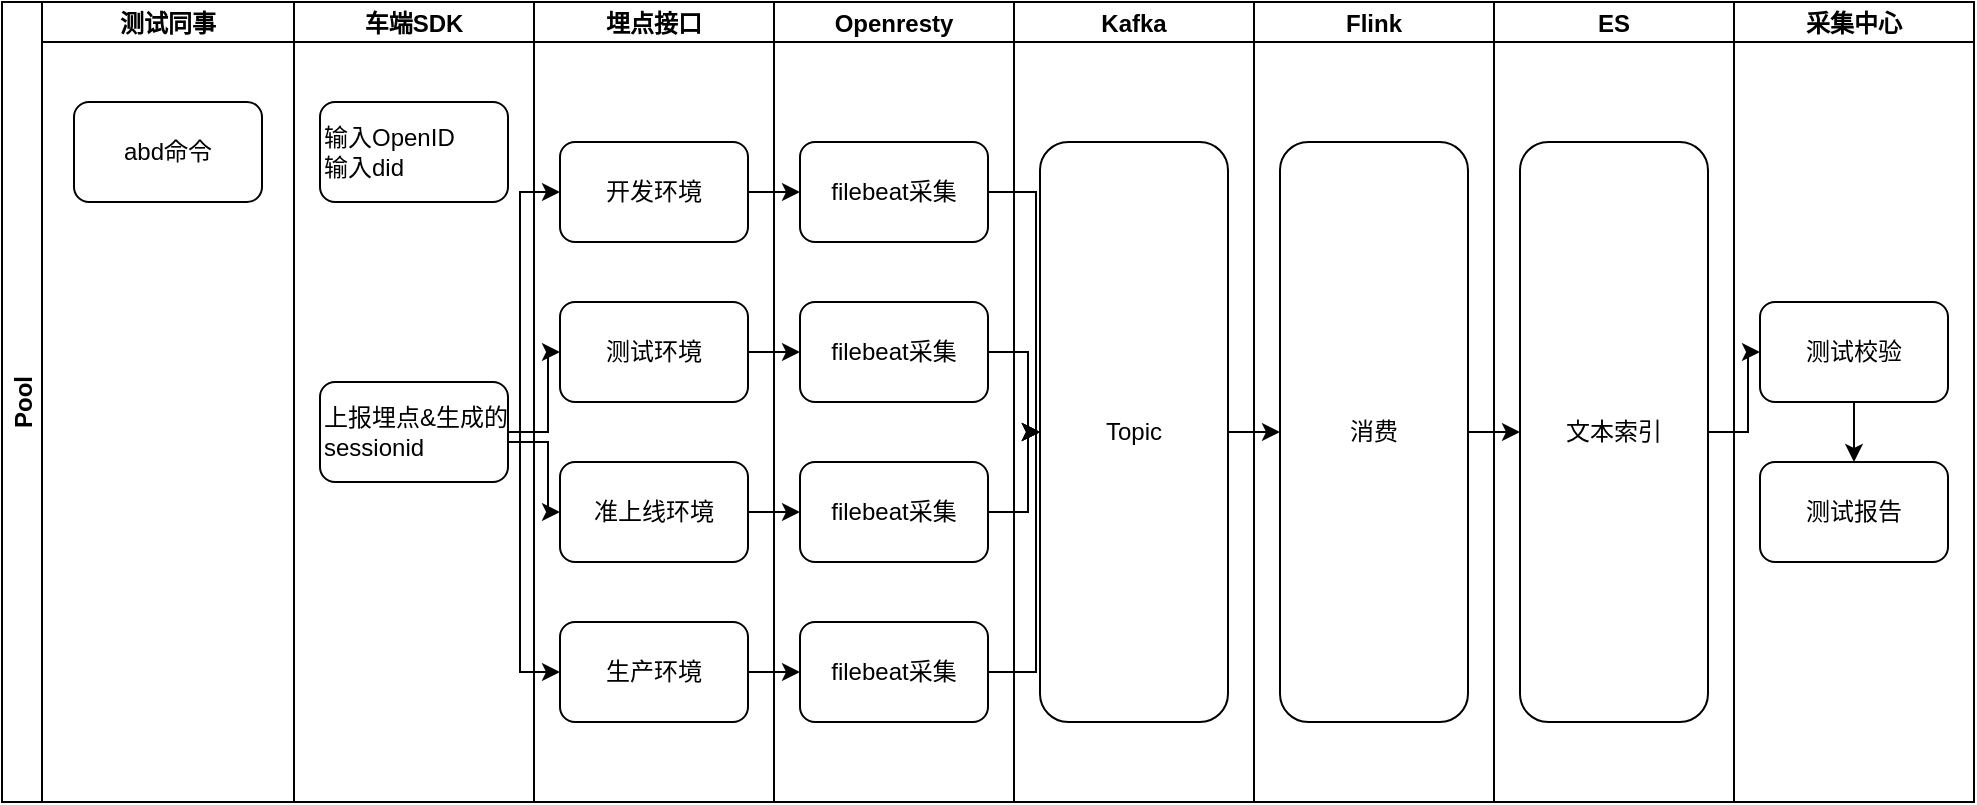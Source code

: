<mxfile version="26.1.0">
  <diagram name="第 1 页" id="IcxVNTgkz_r5w6ko9HXI">
    <mxGraphModel dx="2026" dy="1107" grid="1" gridSize="10" guides="1" tooltips="1" connect="1" arrows="1" fold="1" page="1" pageScale="1" pageWidth="827" pageHeight="1169" math="0" shadow="0">
      <root>
        <mxCell id="0" />
        <mxCell id="1" parent="0" />
        <mxCell id="Mtznmg6a9FA5QhOzfQ1I-1" value="Pool" style="swimlane;childLayout=stackLayout;resizeParent=1;resizeParentMax=0;startSize=20;horizontal=0;horizontalStack=1;" vertex="1" parent="1">
          <mxGeometry x="220" y="180" width="386" height="400" as="geometry" />
        </mxCell>
        <mxCell id="Mtznmg6a9FA5QhOzfQ1I-2" value="测试同事" style="swimlane;startSize=20;" vertex="1" parent="Mtznmg6a9FA5QhOzfQ1I-1">
          <mxGeometry x="20" width="126" height="400" as="geometry" />
        </mxCell>
        <mxCell id="Mtznmg6a9FA5QhOzfQ1I-15" value="abd命令" style="rounded=1;whiteSpace=wrap;html=1;" vertex="1" parent="Mtznmg6a9FA5QhOzfQ1I-2">
          <mxGeometry x="16" y="50" width="94" height="50" as="geometry" />
        </mxCell>
        <mxCell id="Mtznmg6a9FA5QhOzfQ1I-3" value="车端SDK" style="swimlane;startSize=20;" vertex="1" parent="Mtznmg6a9FA5QhOzfQ1I-1">
          <mxGeometry x="146" width="120" height="400" as="geometry" />
        </mxCell>
        <mxCell id="Mtznmg6a9FA5QhOzfQ1I-16" value="输入OpenID&lt;br&gt;输入did" style="rounded=1;whiteSpace=wrap;html=1;align=left;" vertex="1" parent="Mtznmg6a9FA5QhOzfQ1I-3">
          <mxGeometry x="13" y="50" width="94" height="50" as="geometry" />
        </mxCell>
        <mxCell id="Mtznmg6a9FA5QhOzfQ1I-17" value="上报埋点&amp;amp;生成的sessionid" style="rounded=1;whiteSpace=wrap;html=1;align=left;" vertex="1" parent="Mtznmg6a9FA5QhOzfQ1I-3">
          <mxGeometry x="13" y="190" width="94" height="50" as="geometry" />
        </mxCell>
        <mxCell id="Mtznmg6a9FA5QhOzfQ1I-4" value="埋点接口" style="swimlane;startSize=20;" vertex="1" parent="Mtznmg6a9FA5QhOzfQ1I-1">
          <mxGeometry x="266" width="120" height="400" as="geometry" />
        </mxCell>
        <mxCell id="Mtznmg6a9FA5QhOzfQ1I-18" value="开发环境" style="rounded=1;whiteSpace=wrap;html=1;align=center;" vertex="1" parent="Mtznmg6a9FA5QhOzfQ1I-4">
          <mxGeometry x="13" y="70" width="94" height="50" as="geometry" />
        </mxCell>
        <mxCell id="Mtznmg6a9FA5QhOzfQ1I-19" value="测试环境" style="rounded=1;whiteSpace=wrap;html=1;align=center;" vertex="1" parent="Mtznmg6a9FA5QhOzfQ1I-4">
          <mxGeometry x="13" y="150" width="94" height="50" as="geometry" />
        </mxCell>
        <mxCell id="Mtznmg6a9FA5QhOzfQ1I-20" value="准上线环境" style="rounded=1;whiteSpace=wrap;html=1;align=center;" vertex="1" parent="Mtznmg6a9FA5QhOzfQ1I-4">
          <mxGeometry x="13" y="230" width="94" height="50" as="geometry" />
        </mxCell>
        <mxCell id="Mtznmg6a9FA5QhOzfQ1I-21" value="生产环境" style="rounded=1;whiteSpace=wrap;html=1;align=center;" vertex="1" parent="Mtznmg6a9FA5QhOzfQ1I-4">
          <mxGeometry x="13" y="310" width="94" height="50" as="geometry" />
        </mxCell>
        <mxCell id="Mtznmg6a9FA5QhOzfQ1I-23" style="edgeStyle=orthogonalEdgeStyle;rounded=0;orthogonalLoop=1;jettySize=auto;html=1;exitX=1;exitY=0.5;exitDx=0;exitDy=0;entryX=0;entryY=0.5;entryDx=0;entryDy=0;" edge="1" parent="Mtznmg6a9FA5QhOzfQ1I-1" source="Mtznmg6a9FA5QhOzfQ1I-17" target="Mtznmg6a9FA5QhOzfQ1I-18">
          <mxGeometry relative="1" as="geometry">
            <Array as="points">
              <mxPoint x="259" y="215" />
              <mxPoint x="259" y="95" />
            </Array>
          </mxGeometry>
        </mxCell>
        <mxCell id="Mtznmg6a9FA5QhOzfQ1I-24" style="edgeStyle=orthogonalEdgeStyle;rounded=0;orthogonalLoop=1;jettySize=auto;html=1;exitX=1;exitY=0.5;exitDx=0;exitDy=0;entryX=0;entryY=0.5;entryDx=0;entryDy=0;" edge="1" parent="Mtznmg6a9FA5QhOzfQ1I-1" source="Mtznmg6a9FA5QhOzfQ1I-17" target="Mtznmg6a9FA5QhOzfQ1I-19">
          <mxGeometry relative="1" as="geometry" />
        </mxCell>
        <mxCell id="Mtznmg6a9FA5QhOzfQ1I-25" style="edgeStyle=orthogonalEdgeStyle;rounded=0;orthogonalLoop=1;jettySize=auto;html=1;exitX=1;exitY=0.5;exitDx=0;exitDy=0;entryX=0;entryY=0.5;entryDx=0;entryDy=0;" edge="1" parent="Mtznmg6a9FA5QhOzfQ1I-1" source="Mtznmg6a9FA5QhOzfQ1I-17" target="Mtznmg6a9FA5QhOzfQ1I-20">
          <mxGeometry relative="1" as="geometry">
            <Array as="points">
              <mxPoint x="253" y="220" />
              <mxPoint x="273" y="220" />
              <mxPoint x="273" y="255" />
            </Array>
          </mxGeometry>
        </mxCell>
        <mxCell id="Mtznmg6a9FA5QhOzfQ1I-26" style="edgeStyle=orthogonalEdgeStyle;rounded=0;orthogonalLoop=1;jettySize=auto;html=1;exitX=1;exitY=0.5;exitDx=0;exitDy=0;entryX=0;entryY=0.5;entryDx=0;entryDy=0;" edge="1" parent="Mtznmg6a9FA5QhOzfQ1I-1" source="Mtznmg6a9FA5QhOzfQ1I-17" target="Mtznmg6a9FA5QhOzfQ1I-21">
          <mxGeometry relative="1" as="geometry">
            <Array as="points">
              <mxPoint x="259" y="215" />
              <mxPoint x="259" y="335" />
            </Array>
          </mxGeometry>
        </mxCell>
        <mxCell id="Mtznmg6a9FA5QhOzfQ1I-10" value="Openresty" style="swimlane;startSize=20;" vertex="1" parent="1">
          <mxGeometry x="606" y="180" width="120" height="400" as="geometry" />
        </mxCell>
        <mxCell id="Mtznmg6a9FA5QhOzfQ1I-27" value="filebeat采集" style="rounded=1;whiteSpace=wrap;html=1;align=center;" vertex="1" parent="Mtznmg6a9FA5QhOzfQ1I-10">
          <mxGeometry x="13" y="70" width="94" height="50" as="geometry" />
        </mxCell>
        <mxCell id="Mtznmg6a9FA5QhOzfQ1I-28" value="filebeat采集" style="rounded=1;whiteSpace=wrap;html=1;align=center;" vertex="1" parent="Mtznmg6a9FA5QhOzfQ1I-10">
          <mxGeometry x="13" y="150" width="94" height="50" as="geometry" />
        </mxCell>
        <mxCell id="Mtznmg6a9FA5QhOzfQ1I-29" value="filebeat采集" style="rounded=1;whiteSpace=wrap;html=1;align=center;" vertex="1" parent="Mtznmg6a9FA5QhOzfQ1I-10">
          <mxGeometry x="13" y="230" width="94" height="50" as="geometry" />
        </mxCell>
        <mxCell id="Mtznmg6a9FA5QhOzfQ1I-30" value="filebeat采集" style="rounded=1;whiteSpace=wrap;html=1;align=center;" vertex="1" parent="Mtznmg6a9FA5QhOzfQ1I-10">
          <mxGeometry x="13" y="310" width="94" height="50" as="geometry" />
        </mxCell>
        <mxCell id="Mtznmg6a9FA5QhOzfQ1I-11" value="Kafka" style="swimlane;startSize=20;" vertex="1" parent="1">
          <mxGeometry x="726" y="180" width="120" height="400" as="geometry" />
        </mxCell>
        <mxCell id="Mtznmg6a9FA5QhOzfQ1I-35" value="Topic" style="rounded=1;whiteSpace=wrap;html=1;align=center;" vertex="1" parent="Mtznmg6a9FA5QhOzfQ1I-11">
          <mxGeometry x="13" y="70" width="94" height="290" as="geometry" />
        </mxCell>
        <mxCell id="Mtznmg6a9FA5QhOzfQ1I-12" value="Flink" style="swimlane;startSize=20;" vertex="1" parent="1">
          <mxGeometry x="846" y="180" width="120" height="400" as="geometry" />
        </mxCell>
        <mxCell id="Mtznmg6a9FA5QhOzfQ1I-40" value="消费" style="rounded=1;whiteSpace=wrap;html=1;align=center;" vertex="1" parent="Mtznmg6a9FA5QhOzfQ1I-12">
          <mxGeometry x="13" y="70" width="94" height="290" as="geometry" />
        </mxCell>
        <mxCell id="Mtznmg6a9FA5QhOzfQ1I-13" value="ES" style="swimlane;startSize=20;" vertex="1" parent="1">
          <mxGeometry x="966" y="180" width="120" height="400" as="geometry" />
        </mxCell>
        <mxCell id="Mtznmg6a9FA5QhOzfQ1I-42" value="文本索引" style="rounded=1;whiteSpace=wrap;html=1;align=center;" vertex="1" parent="Mtznmg6a9FA5QhOzfQ1I-13">
          <mxGeometry x="13" y="70" width="94" height="290" as="geometry" />
        </mxCell>
        <mxCell id="Mtznmg6a9FA5QhOzfQ1I-31" style="edgeStyle=orthogonalEdgeStyle;rounded=0;orthogonalLoop=1;jettySize=auto;html=1;exitX=1;exitY=0.5;exitDx=0;exitDy=0;entryX=0;entryY=0.5;entryDx=0;entryDy=0;" edge="1" parent="1" source="Mtznmg6a9FA5QhOzfQ1I-18" target="Mtznmg6a9FA5QhOzfQ1I-27">
          <mxGeometry relative="1" as="geometry" />
        </mxCell>
        <mxCell id="Mtznmg6a9FA5QhOzfQ1I-32" style="edgeStyle=orthogonalEdgeStyle;rounded=0;orthogonalLoop=1;jettySize=auto;html=1;exitX=1;exitY=0.5;exitDx=0;exitDy=0;entryX=0;entryY=0.5;entryDx=0;entryDy=0;" edge="1" parent="1" source="Mtznmg6a9FA5QhOzfQ1I-19" target="Mtznmg6a9FA5QhOzfQ1I-28">
          <mxGeometry relative="1" as="geometry" />
        </mxCell>
        <mxCell id="Mtznmg6a9FA5QhOzfQ1I-33" style="edgeStyle=orthogonalEdgeStyle;rounded=0;orthogonalLoop=1;jettySize=auto;html=1;exitX=1;exitY=0.5;exitDx=0;exitDy=0;" edge="1" parent="1" source="Mtznmg6a9FA5QhOzfQ1I-20" target="Mtznmg6a9FA5QhOzfQ1I-29">
          <mxGeometry relative="1" as="geometry" />
        </mxCell>
        <mxCell id="Mtznmg6a9FA5QhOzfQ1I-34" style="edgeStyle=orthogonalEdgeStyle;rounded=0;orthogonalLoop=1;jettySize=auto;html=1;exitX=1;exitY=0.5;exitDx=0;exitDy=0;" edge="1" parent="1" source="Mtznmg6a9FA5QhOzfQ1I-21" target="Mtznmg6a9FA5QhOzfQ1I-30">
          <mxGeometry relative="1" as="geometry" />
        </mxCell>
        <mxCell id="Mtznmg6a9FA5QhOzfQ1I-36" style="edgeStyle=orthogonalEdgeStyle;rounded=0;orthogonalLoop=1;jettySize=auto;html=1;exitX=1;exitY=0.5;exitDx=0;exitDy=0;entryX=0;entryY=0.5;entryDx=0;entryDy=0;" edge="1" parent="1" source="Mtznmg6a9FA5QhOzfQ1I-27" target="Mtznmg6a9FA5QhOzfQ1I-35">
          <mxGeometry relative="1" as="geometry">
            <Array as="points">
              <mxPoint x="737" y="275" />
              <mxPoint x="737" y="395" />
            </Array>
          </mxGeometry>
        </mxCell>
        <mxCell id="Mtznmg6a9FA5QhOzfQ1I-37" style="edgeStyle=orthogonalEdgeStyle;rounded=0;orthogonalLoop=1;jettySize=auto;html=1;exitX=1;exitY=0.5;exitDx=0;exitDy=0;entryX=0;entryY=0.5;entryDx=0;entryDy=0;" edge="1" parent="1" source="Mtznmg6a9FA5QhOzfQ1I-28" target="Mtznmg6a9FA5QhOzfQ1I-35">
          <mxGeometry relative="1" as="geometry" />
        </mxCell>
        <mxCell id="Mtznmg6a9FA5QhOzfQ1I-38" style="edgeStyle=orthogonalEdgeStyle;rounded=0;orthogonalLoop=1;jettySize=auto;html=1;exitX=1;exitY=0.5;exitDx=0;exitDy=0;entryX=0;entryY=0.5;entryDx=0;entryDy=0;" edge="1" parent="1" source="Mtznmg6a9FA5QhOzfQ1I-29" target="Mtznmg6a9FA5QhOzfQ1I-35">
          <mxGeometry relative="1" as="geometry" />
        </mxCell>
        <mxCell id="Mtznmg6a9FA5QhOzfQ1I-39" style="edgeStyle=orthogonalEdgeStyle;rounded=0;orthogonalLoop=1;jettySize=auto;html=1;exitX=1;exitY=0.5;exitDx=0;exitDy=0;entryX=0;entryY=0.5;entryDx=0;entryDy=0;" edge="1" parent="1" source="Mtznmg6a9FA5QhOzfQ1I-30" target="Mtznmg6a9FA5QhOzfQ1I-35">
          <mxGeometry relative="1" as="geometry">
            <Array as="points">
              <mxPoint x="737" y="515" />
              <mxPoint x="737" y="395" />
            </Array>
          </mxGeometry>
        </mxCell>
        <mxCell id="Mtznmg6a9FA5QhOzfQ1I-41" style="edgeStyle=orthogonalEdgeStyle;rounded=0;orthogonalLoop=1;jettySize=auto;html=1;exitX=1;exitY=0.5;exitDx=0;exitDy=0;" edge="1" parent="1" source="Mtznmg6a9FA5QhOzfQ1I-35" target="Mtznmg6a9FA5QhOzfQ1I-40">
          <mxGeometry relative="1" as="geometry" />
        </mxCell>
        <mxCell id="Mtznmg6a9FA5QhOzfQ1I-43" value="采集中心" style="swimlane;startSize=20;" vertex="1" parent="1">
          <mxGeometry x="1086" y="180" width="120" height="400" as="geometry" />
        </mxCell>
        <mxCell id="Mtznmg6a9FA5QhOzfQ1I-48" style="edgeStyle=orthogonalEdgeStyle;rounded=0;orthogonalLoop=1;jettySize=auto;html=1;exitX=0.5;exitY=1;exitDx=0;exitDy=0;" edge="1" parent="Mtznmg6a9FA5QhOzfQ1I-43" source="Mtznmg6a9FA5QhOzfQ1I-44" target="Mtznmg6a9FA5QhOzfQ1I-47">
          <mxGeometry relative="1" as="geometry" />
        </mxCell>
        <mxCell id="Mtznmg6a9FA5QhOzfQ1I-44" value="测试校验" style="rounded=1;whiteSpace=wrap;html=1;align=center;" vertex="1" parent="Mtznmg6a9FA5QhOzfQ1I-43">
          <mxGeometry x="13" y="150" width="94" height="50" as="geometry" />
        </mxCell>
        <mxCell id="Mtznmg6a9FA5QhOzfQ1I-47" value="测试报告" style="rounded=1;whiteSpace=wrap;html=1;align=center;" vertex="1" parent="Mtznmg6a9FA5QhOzfQ1I-43">
          <mxGeometry x="13" y="230" width="94" height="50" as="geometry" />
        </mxCell>
        <mxCell id="Mtznmg6a9FA5QhOzfQ1I-45" style="edgeStyle=orthogonalEdgeStyle;rounded=0;orthogonalLoop=1;jettySize=auto;html=1;exitX=1;exitY=0.5;exitDx=0;exitDy=0;entryX=0;entryY=0.5;entryDx=0;entryDy=0;" edge="1" parent="1" source="Mtznmg6a9FA5QhOzfQ1I-40" target="Mtznmg6a9FA5QhOzfQ1I-42">
          <mxGeometry relative="1" as="geometry" />
        </mxCell>
        <mxCell id="Mtznmg6a9FA5QhOzfQ1I-46" style="edgeStyle=orthogonalEdgeStyle;rounded=0;orthogonalLoop=1;jettySize=auto;html=1;exitX=1;exitY=0.5;exitDx=0;exitDy=0;entryX=0;entryY=0.5;entryDx=0;entryDy=0;" edge="1" parent="1" source="Mtznmg6a9FA5QhOzfQ1I-42" target="Mtznmg6a9FA5QhOzfQ1I-44">
          <mxGeometry relative="1" as="geometry">
            <mxPoint x="1100" y="395" as="targetPoint" />
          </mxGeometry>
        </mxCell>
      </root>
    </mxGraphModel>
  </diagram>
</mxfile>
